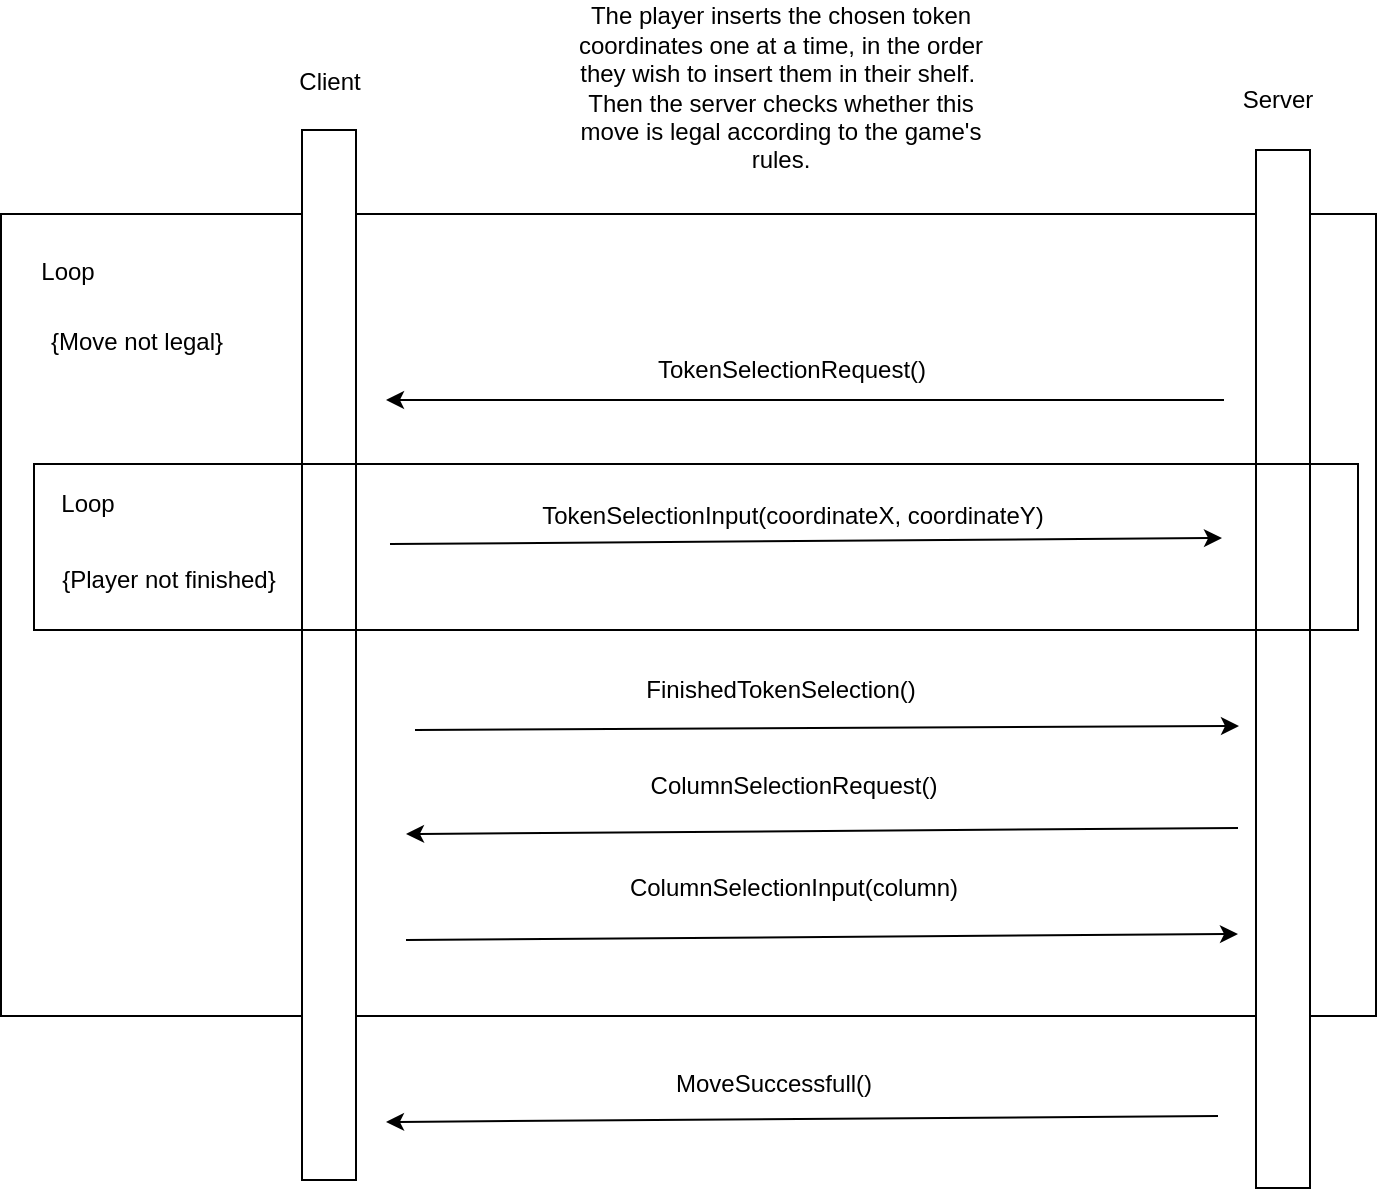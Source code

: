 <mxfile version="20.7.4" type="device"><diagram id="_FSDjPWb-2D1OLa8xgT7" name="Page-1"><mxGraphModel dx="1434" dy="1662" grid="0" gridSize="10" guides="1" tooltips="1" connect="1" arrows="1" fold="1" page="0" pageScale="1" pageWidth="1169" pageHeight="827" math="0" shadow="0"><root><mxCell id="0"/><mxCell id="1" parent="0"/><mxCell id="jUWBYiBVzZ7dhDtSFLi4-18" value="" style="rounded=0;whiteSpace=wrap;html=1;fillColor=none;" parent="1" vertex="1"><mxGeometry x="236.5" y="-320" width="687.5" height="401" as="geometry"/></mxCell><mxCell id="jUWBYiBVzZ7dhDtSFLi4-1" value="" style="rounded=0;whiteSpace=wrap;html=1;" parent="1" vertex="1"><mxGeometry x="387" y="-362" width="27" height="525" as="geometry"/></mxCell><mxCell id="jUWBYiBVzZ7dhDtSFLi4-2" value="" style="rounded=0;whiteSpace=wrap;html=1;" parent="1" vertex="1"><mxGeometry x="864" y="-352" width="27" height="519" as="geometry"/></mxCell><mxCell id="jUWBYiBVzZ7dhDtSFLi4-3" value="Client" style="text;html=1;strokeColor=none;fillColor=none;align=center;verticalAlign=middle;whiteSpace=wrap;rounded=0;" parent="1" vertex="1"><mxGeometry x="370.5" y="-401" width="60" height="30" as="geometry"/></mxCell><mxCell id="jUWBYiBVzZ7dhDtSFLi4-4" value="Server" style="text;html=1;strokeColor=none;fillColor=none;align=center;verticalAlign=middle;whiteSpace=wrap;rounded=0;" parent="1" vertex="1"><mxGeometry x="845" y="-392" width="60" height="30" as="geometry"/></mxCell><mxCell id="jUWBYiBVzZ7dhDtSFLi4-5" value="" style="endArrow=classic;html=1;rounded=0;" parent="1" edge="1"><mxGeometry width="50" height="50" relative="1" as="geometry"><mxPoint x="431" y="-155" as="sourcePoint"/><mxPoint x="847" y="-158" as="targetPoint"/></mxGeometry></mxCell><mxCell id="jUWBYiBVzZ7dhDtSFLi4-6" value="TokenSelectionRequest()" style="text;html=1;strokeColor=none;fillColor=none;align=center;verticalAlign=middle;whiteSpace=wrap;rounded=0;" parent="1" vertex="1"><mxGeometry x="602" y="-257" width="60" height="30" as="geometry"/></mxCell><mxCell id="jUWBYiBVzZ7dhDtSFLi4-7" value="" style="endArrow=none;html=1;rounded=0;startArrow=classic;startFill=1;endFill=0;" parent="1" edge="1"><mxGeometry width="50" height="50" relative="1" as="geometry"><mxPoint x="429" y="-227" as="sourcePoint"/><mxPoint x="848" y="-227" as="targetPoint"/></mxGeometry></mxCell><mxCell id="jUWBYiBVzZ7dhDtSFLi4-8" value="" style="endArrow=classic;html=1;rounded=0;" parent="1" edge="1"><mxGeometry width="50" height="50" relative="1" as="geometry"><mxPoint x="439" y="43" as="sourcePoint"/><mxPoint x="855" y="40" as="targetPoint"/></mxGeometry></mxCell><mxCell id="jUWBYiBVzZ7dhDtSFLi4-10" value="ColumnSelectionInput(column)" style="text;html=1;strokeColor=none;fillColor=none;align=center;verticalAlign=middle;whiteSpace=wrap;rounded=0;" parent="1" vertex="1"><mxGeometry x="602.5" y="2" width="60" height="30" as="geometry"/></mxCell><mxCell id="jUWBYiBVzZ7dhDtSFLi4-11" value="ColumnSelectionRequest()" style="text;html=1;strokeColor=none;fillColor=none;align=center;verticalAlign=middle;whiteSpace=wrap;rounded=0;" parent="1" vertex="1"><mxGeometry x="602.5" y="-49" width="60" height="30" as="geometry"/></mxCell><mxCell id="jUWBYiBVzZ7dhDtSFLi4-12" value="" style="endArrow=none;html=1;rounded=0;startArrow=classic;startFill=1;endFill=0;" parent="1" edge="1"><mxGeometry width="50" height="50" relative="1" as="geometry"><mxPoint x="439.0" y="-10" as="sourcePoint"/><mxPoint x="855.0" y="-13" as="targetPoint"/></mxGeometry></mxCell><mxCell id="jUWBYiBVzZ7dhDtSFLi4-13" value="" style="rounded=0;whiteSpace=wrap;html=1;fillColor=none;" parent="1" vertex="1"><mxGeometry x="253" y="-195" width="662" height="83" as="geometry"/></mxCell><mxCell id="jUWBYiBVzZ7dhDtSFLi4-14" value="" style="endArrow=classic;html=1;rounded=0;" parent="1" edge="1"><mxGeometry width="50" height="50" relative="1" as="geometry"><mxPoint x="443.5" y="-62" as="sourcePoint"/><mxPoint x="855.5" y="-64" as="targetPoint"/></mxGeometry></mxCell><mxCell id="jUWBYiBVzZ7dhDtSFLi4-15" value="FinishedTokenSelection()" style="text;html=1;strokeColor=none;fillColor=none;align=center;verticalAlign=middle;whiteSpace=wrap;rounded=0;" parent="1" vertex="1"><mxGeometry x="607.5" y="-97" width="37" height="30" as="geometry"/></mxCell><mxCell id="jUWBYiBVzZ7dhDtSFLi4-16" value="Loop" style="text;html=1;strokeColor=none;fillColor=none;align=center;verticalAlign=middle;whiteSpace=wrap;rounded=0;" parent="1" vertex="1"><mxGeometry x="250" y="-190" width="60" height="30" as="geometry"/></mxCell><mxCell id="jUWBYiBVzZ7dhDtSFLi4-17" value="{Player not finished}" style="text;html=1;strokeColor=none;fillColor=none;align=center;verticalAlign=middle;whiteSpace=wrap;rounded=0;" parent="1" vertex="1"><mxGeometry x="257" y="-152" width="127" height="30" as="geometry"/></mxCell><mxCell id="jUWBYiBVzZ7dhDtSFLi4-21" value="TokenSelectionInput(coordinateX, coordinateY)" style="text;html=1;strokeColor=none;fillColor=none;align=center;verticalAlign=middle;whiteSpace=wrap;rounded=0;" parent="1" vertex="1"><mxGeometry x="506" y="-184" width="253" height="30" as="geometry"/></mxCell><mxCell id="jUWBYiBVzZ7dhDtSFLi4-22" value="Loop" style="text;html=1;strokeColor=none;fillColor=none;align=center;verticalAlign=middle;whiteSpace=wrap;rounded=0;" parent="1" vertex="1"><mxGeometry x="240" y="-306" width="60" height="30" as="geometry"/></mxCell><mxCell id="jUWBYiBVzZ7dhDtSFLi4-23" value="{Move not legal}" style="text;html=1;strokeColor=none;fillColor=none;align=center;verticalAlign=middle;whiteSpace=wrap;rounded=0;" parent="1" vertex="1"><mxGeometry x="246" y="-271" width="117" height="30" as="geometry"/></mxCell><mxCell id="jUWBYiBVzZ7dhDtSFLi4-24" value="MoveSuccessfull()" style="text;html=1;strokeColor=none;fillColor=none;align=center;verticalAlign=middle;whiteSpace=wrap;rounded=0;" parent="1" vertex="1"><mxGeometry x="592.5" y="100" width="60" height="30" as="geometry"/></mxCell><mxCell id="jUWBYiBVzZ7dhDtSFLi4-25" value="" style="endArrow=none;html=1;rounded=0;startArrow=classic;startFill=1;endFill=0;" parent="1" edge="1"><mxGeometry width="50" height="50" relative="1" as="geometry"><mxPoint x="429.0" y="134" as="sourcePoint"/><mxPoint x="845.0" y="131" as="targetPoint"/></mxGeometry></mxCell><mxCell id="KF2ahKC5uS0ux7u_wJBd-1" value="The player inserts the chosen token coordinates one at a time, in the order they wish to insert them in their shelf.&amp;nbsp;&lt;br&gt;Then the server checks whether this move is legal according to the game's rules." style="text;html=1;strokeColor=none;fillColor=none;align=center;verticalAlign=middle;whiteSpace=wrap;rounded=0;" vertex="1" parent="1"><mxGeometry x="521.5" y="-407" width="209" height="47" as="geometry"/></mxCell></root></mxGraphModel></diagram></mxfile>